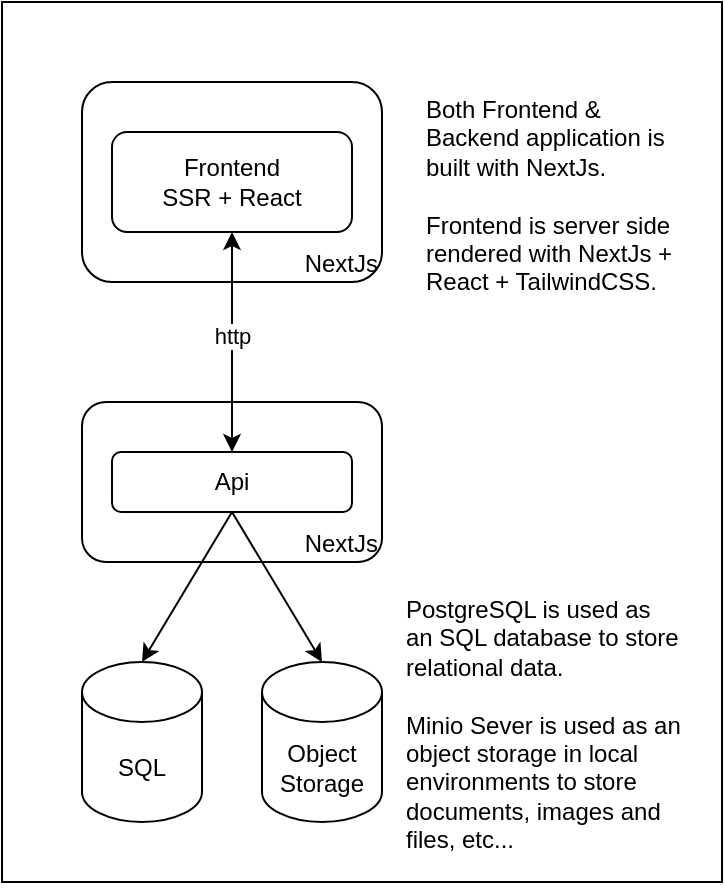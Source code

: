<mxfile version="24.0.4" type="device">
  <diagram name="Page-1" id="iR6TXY3yIuwCh50SdgoO">
    <mxGraphModel dx="1026" dy="655" grid="1" gridSize="10" guides="1" tooltips="1" connect="1" arrows="1" fold="1" page="1" pageScale="1" pageWidth="850" pageHeight="1100" math="0" shadow="0">
      <root>
        <mxCell id="0" />
        <mxCell id="1" parent="0" />
        <mxCell id="7hDyWcbyjO24fMXUJ9-J-13" value="" style="rounded=0;whiteSpace=wrap;html=1;" parent="1" vertex="1">
          <mxGeometry width="360" height="440" as="geometry" />
        </mxCell>
        <mxCell id="7hDyWcbyjO24fMXUJ9-J-11" value="NextJs" style="rounded=1;whiteSpace=wrap;html=1;verticalAlign=bottom;align=right;" parent="1" vertex="1">
          <mxGeometry x="40" y="40" width="150" height="100" as="geometry" />
        </mxCell>
        <mxCell id="7hDyWcbyjO24fMXUJ9-J-1" value="SQL" style="shape=cylinder3;whiteSpace=wrap;html=1;boundedLbl=1;backgroundOutline=1;size=15;verticalAlign=middle;" parent="1" vertex="1">
          <mxGeometry x="40" y="330" width="60" height="80" as="geometry" />
        </mxCell>
        <mxCell id="7hDyWcbyjO24fMXUJ9-J-3" value="Object&lt;div&gt;Storage&lt;/div&gt;" style="shape=cylinder3;whiteSpace=wrap;html=1;boundedLbl=1;backgroundOutline=1;size=15;" parent="1" vertex="1">
          <mxGeometry x="130" y="330" width="60" height="80" as="geometry" />
        </mxCell>
        <mxCell id="7hDyWcbyjO24fMXUJ9-J-4" value="NextJs" style="rounded=1;whiteSpace=wrap;html=1;verticalAlign=bottom;align=right;" parent="1" vertex="1">
          <mxGeometry x="40" y="200" width="150" height="80" as="geometry" />
        </mxCell>
        <mxCell id="7hDyWcbyjO24fMXUJ9-J-8" style="rounded=0;orthogonalLoop=1;jettySize=auto;html=1;exitX=0.5;exitY=1;exitDx=0;exitDy=0;entryX=0.5;entryY=0;entryDx=0;entryDy=0;entryPerimeter=0;" parent="1" source="7hDyWcbyjO24fMXUJ9-J-5" target="7hDyWcbyjO24fMXUJ9-J-1" edge="1">
          <mxGeometry relative="1" as="geometry" />
        </mxCell>
        <mxCell id="7hDyWcbyjO24fMXUJ9-J-5" value="Api" style="rounded=1;whiteSpace=wrap;html=1;" parent="1" vertex="1">
          <mxGeometry x="55" y="225" width="120" height="30" as="geometry" />
        </mxCell>
        <mxCell id="7hDyWcbyjO24fMXUJ9-J-7" style="edgeStyle=orthogonalEdgeStyle;rounded=0;orthogonalLoop=1;jettySize=auto;html=1;exitX=0.5;exitY=1;exitDx=0;exitDy=0;endArrow=classic;endFill=1;startArrow=classic;startFill=1;" parent="1" source="7hDyWcbyjO24fMXUJ9-J-6" target="7hDyWcbyjO24fMXUJ9-J-5" edge="1">
          <mxGeometry relative="1" as="geometry" />
        </mxCell>
        <mxCell id="7hDyWcbyjO24fMXUJ9-J-12" value="http" style="edgeLabel;html=1;align=center;verticalAlign=middle;resizable=0;points=[];" parent="7hDyWcbyjO24fMXUJ9-J-7" vertex="1" connectable="0">
          <mxGeometry x="-0.054" relative="1" as="geometry">
            <mxPoint as="offset" />
          </mxGeometry>
        </mxCell>
        <mxCell id="7hDyWcbyjO24fMXUJ9-J-6" value="&lt;div&gt;Frontend&lt;/div&gt;&lt;div&gt;SSR + React&lt;/div&gt;" style="rounded=1;whiteSpace=wrap;html=1;" parent="1" vertex="1">
          <mxGeometry x="55" y="65" width="120" height="50" as="geometry" />
        </mxCell>
        <mxCell id="7hDyWcbyjO24fMXUJ9-J-10" style="rounded=0;orthogonalLoop=1;jettySize=auto;html=1;exitX=0.5;exitY=1;exitDx=0;exitDy=0;entryX=0.5;entryY=0;entryDx=0;entryDy=0;entryPerimeter=0;" parent="1" source="7hDyWcbyjO24fMXUJ9-J-5" target="7hDyWcbyjO24fMXUJ9-J-3" edge="1">
          <mxGeometry relative="1" as="geometry">
            <mxPoint x="125" y="270" as="sourcePoint" />
            <mxPoint x="80" y="340" as="targetPoint" />
          </mxGeometry>
        </mxCell>
        <mxCell id="7hDyWcbyjO24fMXUJ9-J-14" value="PostgreSQL is used as an SQL database to store relational data.&lt;br&gt;&lt;br&gt;Minio Sever is used as an object storage in local environments to store documents, images and files, etc..." style="text;html=1;whiteSpace=wrap;overflow=hidden;rounded=0;" parent="1" vertex="1">
          <mxGeometry x="200" y="290" width="140" height="150" as="geometry" />
        </mxCell>
        <mxCell id="7hDyWcbyjO24fMXUJ9-J-15" value="Both Frontend &amp;amp; Backend application is built with NextJs.&lt;div&gt;&lt;span style=&quot;background-color: initial;&quot;&gt;&lt;br&gt;&lt;/span&gt;&lt;/div&gt;&lt;div&gt;&lt;span style=&quot;background-color: initial;&quot;&gt;Frontend is server side rendered with NextJs + React + TailwindCSS.&lt;/span&gt;&lt;/div&gt;" style="text;html=1;whiteSpace=wrap;overflow=hidden;rounded=0;" parent="1" vertex="1">
          <mxGeometry x="210" y="40" width="130" height="115" as="geometry" />
        </mxCell>
      </root>
    </mxGraphModel>
  </diagram>
</mxfile>
